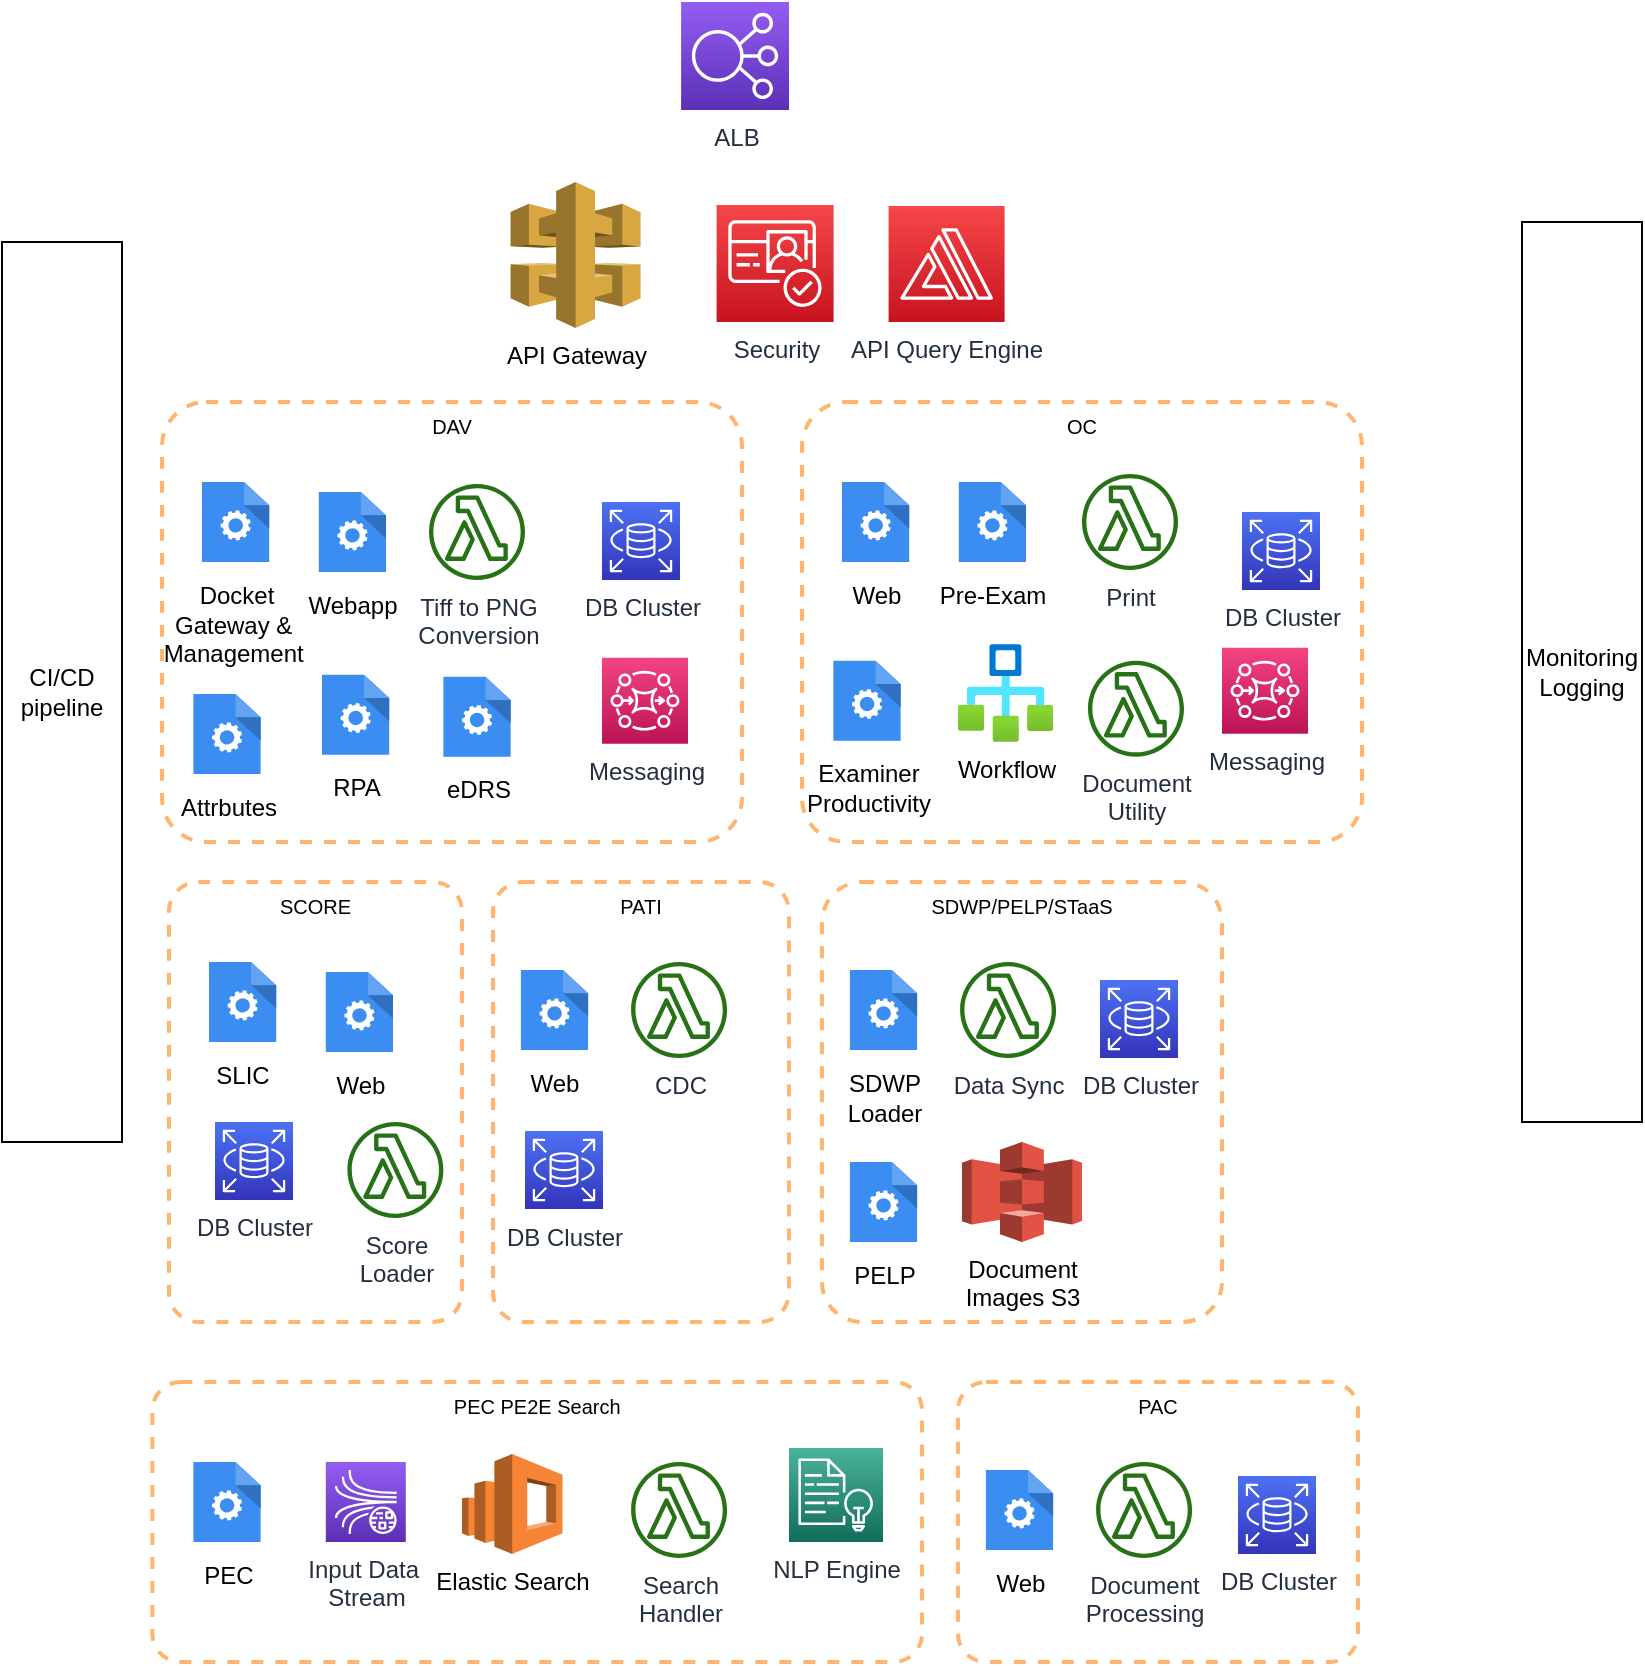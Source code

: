 <mxfile version="14.8.0" type="github">
  <diagram id="6d-4Xsch6bMjkRyO032N" name="Page-1">
    <mxGraphModel dx="1024" dy="484" grid="1" gridSize="10" guides="1" tooltips="1" connect="1" arrows="1" fold="1" page="1" pageScale="1" pageWidth="850" pageHeight="1100" math="0" shadow="0">
      <root>
        <mxCell id="0" />
        <mxCell id="1" parent="0" />
        <mxCell id="kld9UytfRzcDtYNaOlbs-71" value="SDWP/PELP/STaaS" style="rounded=1;arcSize=10;dashed=1;fillColor=none;gradientColor=none;strokeWidth=2;fontSize=10;verticalAlign=top;strokeColor=#FFB570;" vertex="1" parent="1">
          <mxGeometry x="420" y="510" width="200" height="220" as="geometry" />
        </mxCell>
        <mxCell id="kld9UytfRzcDtYNaOlbs-92" value="PAC" style="rounded=1;arcSize=10;dashed=1;fillColor=none;gradientColor=none;strokeWidth=2;fontSize=10;verticalAlign=top;strokeColor=#FFB570;" vertex="1" parent="1">
          <mxGeometry x="488" y="760" width="200" height="140" as="geometry" />
        </mxCell>
        <mxCell id="kld9UytfRzcDtYNaOlbs-33" value="DAV" style="rounded=1;arcSize=10;dashed=1;fillColor=none;gradientColor=none;strokeWidth=2;fontSize=10;verticalAlign=top;strokeColor=#FFB570;" vertex="1" parent="1">
          <mxGeometry x="90" y="270" width="290" height="220" as="geometry" />
        </mxCell>
        <mxCell id="kld9UytfRzcDtYNaOlbs-12" value="Monitoring&lt;br&gt;Logging" style="rounded=0;whiteSpace=wrap;html=1;" vertex="1" parent="1">
          <mxGeometry x="770" y="180" width="60" height="450" as="geometry" />
        </mxCell>
        <mxCell id="kld9UytfRzcDtYNaOlbs-13" value="CI/CD pipeline" style="rounded=0;whiteSpace=wrap;html=1;" vertex="1" parent="1">
          <mxGeometry x="10" y="190" width="60" height="450" as="geometry" />
        </mxCell>
        <mxCell id="kld9UytfRzcDtYNaOlbs-34" value="&lt;br&gt;&lt;br&gt;&lt;br&gt;Docket &lt;br&gt;Gateway &amp;amp;&amp;nbsp;&lt;br&gt;Management&amp;nbsp;" style="html=1;aspect=fixed;strokeColor=none;shadow=0;align=center;verticalAlign=top;fillColor=#3B8DF1;shape=mxgraph.gcp2.process" vertex="1" parent="1">
          <mxGeometry x="110" y="310" width="33.6" height="40" as="geometry" />
        </mxCell>
        <mxCell id="kld9UytfRzcDtYNaOlbs-35" value="&lt;br&gt;&lt;br&gt;&lt;br&gt;Attrbutes" style="html=1;aspect=fixed;strokeColor=none;shadow=0;align=center;verticalAlign=top;fillColor=#3B8DF1;shape=mxgraph.gcp2.process" vertex="1" parent="1">
          <mxGeometry x="105.7" y="416" width="33.6" height="40" as="geometry" />
        </mxCell>
        <mxCell id="kld9UytfRzcDtYNaOlbs-36" value="&lt;br&gt;&lt;br&gt;&lt;br&gt;Webapp" style="html=1;aspect=fixed;strokeColor=none;shadow=0;align=center;verticalAlign=top;fillColor=#3B8DF1;shape=mxgraph.gcp2.process" vertex="1" parent="1">
          <mxGeometry x="168.4" y="315" width="33.6" height="40" as="geometry" />
        </mxCell>
        <mxCell id="kld9UytfRzcDtYNaOlbs-37" value="&lt;br&gt;&lt;br&gt;&lt;br&gt;RPA" style="html=1;aspect=fixed;strokeColor=none;shadow=0;align=center;verticalAlign=top;fillColor=#3B8DF1;shape=mxgraph.gcp2.process" vertex="1" parent="1">
          <mxGeometry x="170" y="406.33" width="33.6" height="40" as="geometry" />
        </mxCell>
        <mxCell id="kld9UytfRzcDtYNaOlbs-38" value="Tiff to PNG &lt;br&gt;Conversion" style="outlineConnect=0;fontColor=#232F3E;gradientColor=none;fillColor=#277116;strokeColor=none;dashed=0;verticalLabelPosition=bottom;verticalAlign=top;align=center;html=1;fontSize=12;fontStyle=0;aspect=fixed;pointerEvents=1;shape=mxgraph.aws4.lambda_function;" vertex="1" parent="1">
          <mxGeometry x="223.5" y="311" width="48" height="48" as="geometry" />
        </mxCell>
        <mxCell id="kld9UytfRzcDtYNaOlbs-40" value="OC" style="rounded=1;arcSize=10;dashed=1;fillColor=none;gradientColor=none;strokeWidth=2;fontSize=10;verticalAlign=top;strokeColor=#FFB570;" vertex="1" parent="1">
          <mxGeometry x="410" y="270" width="280" height="220" as="geometry" />
        </mxCell>
        <mxCell id="kld9UytfRzcDtYNaOlbs-41" value="&lt;br&gt;&lt;br&gt;&lt;br&gt;Web" style="html=1;aspect=fixed;strokeColor=none;shadow=0;align=center;verticalAlign=top;fillColor=#3B8DF1;shape=mxgraph.gcp2.process" vertex="1" parent="1">
          <mxGeometry x="430" y="310" width="33.6" height="40" as="geometry" />
        </mxCell>
        <mxCell id="kld9UytfRzcDtYNaOlbs-42" value="&lt;br&gt;&lt;br&gt;&lt;br&gt;Examiner&lt;br&gt;Productivity" style="html=1;aspect=fixed;strokeColor=none;shadow=0;align=center;verticalAlign=top;fillColor=#3B8DF1;shape=mxgraph.gcp2.process" vertex="1" parent="1">
          <mxGeometry x="425.7" y="399.33" width="33.6" height="40" as="geometry" />
        </mxCell>
        <mxCell id="kld9UytfRzcDtYNaOlbs-43" value="&lt;br&gt;&lt;br&gt;&lt;br&gt;Pre-Exam" style="html=1;aspect=fixed;strokeColor=none;shadow=0;align=center;verticalAlign=top;fillColor=#3B8DF1;shape=mxgraph.gcp2.process" vertex="1" parent="1">
          <mxGeometry x="488.4" y="310" width="33.6" height="40" as="geometry" />
        </mxCell>
        <mxCell id="kld9UytfRzcDtYNaOlbs-45" value="Print" style="outlineConnect=0;fontColor=#232F3E;gradientColor=none;fillColor=#277116;strokeColor=none;dashed=0;verticalLabelPosition=bottom;verticalAlign=top;align=center;html=1;fontSize=12;fontStyle=0;aspect=fixed;pointerEvents=1;shape=mxgraph.aws4.lambda_function;" vertex="1" parent="1">
          <mxGeometry x="550" y="306" width="48" height="48" as="geometry" />
        </mxCell>
        <mxCell id="kld9UytfRzcDtYNaOlbs-46" value="Document &lt;br&gt;Utility&lt;br&gt;" style="outlineConnect=0;fontColor=#232F3E;gradientColor=none;fillColor=#277116;strokeColor=none;dashed=0;verticalLabelPosition=bottom;verticalAlign=top;align=center;html=1;fontSize=12;fontStyle=0;aspect=fixed;pointerEvents=1;shape=mxgraph.aws4.lambda_function;" vertex="1" parent="1">
          <mxGeometry x="553" y="399.33" width="48" height="48" as="geometry" />
        </mxCell>
        <mxCell id="kld9UytfRzcDtYNaOlbs-48" value="Workflow" style="aspect=fixed;html=1;points=[];align=center;image;fontSize=12;image=img/lib/azure2/general/Workflow.svg;" vertex="1" parent="1">
          <mxGeometry x="488" y="391" width="47.6" height="49" as="geometry" />
        </mxCell>
        <mxCell id="kld9UytfRzcDtYNaOlbs-51" value="&lt;br&gt;&lt;br&gt;&lt;br&gt;eDRS" style="html=1;aspect=fixed;strokeColor=none;shadow=0;align=center;verticalAlign=top;fillColor=#3B8DF1;shape=mxgraph.gcp2.process" vertex="1" parent="1">
          <mxGeometry x="230.7" y="407.33" width="33.6" height="40" as="geometry" />
        </mxCell>
        <mxCell id="kld9UytfRzcDtYNaOlbs-52" value="SCORE" style="rounded=1;arcSize=10;dashed=1;fillColor=none;gradientColor=none;strokeWidth=2;fontSize=10;verticalAlign=top;strokeColor=#FFB570;" vertex="1" parent="1">
          <mxGeometry x="93.5" y="510" width="146.5" height="220" as="geometry" />
        </mxCell>
        <mxCell id="kld9UytfRzcDtYNaOlbs-53" value="&lt;br&gt;&lt;br&gt;&lt;br&gt;SLIC" style="html=1;aspect=fixed;strokeColor=none;shadow=0;align=center;verticalAlign=top;fillColor=#3B8DF1;shape=mxgraph.gcp2.process" vertex="1" parent="1">
          <mxGeometry x="113.5" y="550" width="33.6" height="40" as="geometry" />
        </mxCell>
        <mxCell id="kld9UytfRzcDtYNaOlbs-55" value="&lt;br&gt;&lt;br&gt;&lt;br&gt;Web" style="html=1;aspect=fixed;strokeColor=none;shadow=0;align=center;verticalAlign=top;fillColor=#3B8DF1;shape=mxgraph.gcp2.process" vertex="1" parent="1">
          <mxGeometry x="171.9" y="555" width="33.6" height="40" as="geometry" />
        </mxCell>
        <mxCell id="kld9UytfRzcDtYNaOlbs-57" value="Score &lt;br&gt;Loader" style="outlineConnect=0;fontColor=#232F3E;gradientColor=none;fillColor=#277116;strokeColor=none;dashed=0;verticalLabelPosition=bottom;verticalAlign=top;align=center;html=1;fontSize=12;fontStyle=0;aspect=fixed;pointerEvents=1;shape=mxgraph.aws4.lambda_function;" vertex="1" parent="1">
          <mxGeometry x="182.7" y="630" width="48" height="48" as="geometry" />
        </mxCell>
        <mxCell id="kld9UytfRzcDtYNaOlbs-59" value="DB Cluster" style="points=[[0,0,0],[0.25,0,0],[0.5,0,0],[0.75,0,0],[1,0,0],[0,1,0],[0.25,1,0],[0.5,1,0],[0.75,1,0],[1,1,0],[0,0.25,0],[0,0.5,0],[0,0.75,0],[1,0.25,0],[1,0.5,0],[1,0.75,0]];outlineConnect=0;fontColor=#232F3E;gradientColor=#4D72F3;gradientDirection=north;fillColor=#3334B9;strokeColor=#ffffff;dashed=0;verticalLabelPosition=bottom;verticalAlign=top;align=center;html=1;fontSize=12;fontStyle=0;aspect=fixed;shape=mxgraph.aws4.resourceIcon;resIcon=mxgraph.aws4.rds;" vertex="1" parent="1">
          <mxGeometry x="310" y="320" width="39" height="39" as="geometry" />
        </mxCell>
        <mxCell id="kld9UytfRzcDtYNaOlbs-61" value="Messaging" style="points=[[0,0,0],[0.25,0,0],[0.5,0,0],[0.75,0,0],[1,0,0],[0,1,0],[0.25,1,0],[0.5,1,0],[0.75,1,0],[1,1,0],[0,0.25,0],[0,0.5,0],[0,0.75,0],[1,0.25,0],[1,0.5,0],[1,0.75,0]];outlineConnect=0;fontColor=#232F3E;gradientColor=#F34482;gradientDirection=north;fillColor=#BC1356;strokeColor=#ffffff;dashed=0;verticalLabelPosition=bottom;verticalAlign=top;align=center;html=1;fontSize=12;fontStyle=0;aspect=fixed;shape=mxgraph.aws4.resourceIcon;resIcon=mxgraph.aws4.mq;" vertex="1" parent="1">
          <mxGeometry x="310" y="397.83" width="43" height="43" as="geometry" />
        </mxCell>
        <mxCell id="kld9UytfRzcDtYNaOlbs-62" value="DB Cluster" style="points=[[0,0,0],[0.25,0,0],[0.5,0,0],[0.75,0,0],[1,0,0],[0,1,0],[0.25,1,0],[0.5,1,0],[0.75,1,0],[1,1,0],[0,0.25,0],[0,0.5,0],[0,0.75,0],[1,0.25,0],[1,0.5,0],[1,0.75,0]];outlineConnect=0;fontColor=#232F3E;gradientColor=#4D72F3;gradientDirection=north;fillColor=#3334B9;strokeColor=#ffffff;dashed=0;verticalLabelPosition=bottom;verticalAlign=top;align=center;html=1;fontSize=12;fontStyle=0;aspect=fixed;shape=mxgraph.aws4.resourceIcon;resIcon=mxgraph.aws4.rds;" vertex="1" parent="1">
          <mxGeometry x="559" y="559" width="39" height="39" as="geometry" />
        </mxCell>
        <mxCell id="kld9UytfRzcDtYNaOlbs-63" value="Messaging" style="points=[[0,0,0],[0.25,0,0],[0.5,0,0],[0.75,0,0],[1,0,0],[0,1,0],[0.25,1,0],[0.5,1,0],[0.75,1,0],[1,1,0],[0,0.25,0],[0,0.5,0],[0,0.75,0],[1,0.25,0],[1,0.5,0],[1,0.75,0]];outlineConnect=0;fontColor=#232F3E;gradientColor=#F34482;gradientDirection=north;fillColor=#BC1356;strokeColor=#ffffff;dashed=0;verticalLabelPosition=bottom;verticalAlign=top;align=center;html=1;fontSize=12;fontStyle=0;aspect=fixed;shape=mxgraph.aws4.resourceIcon;resIcon=mxgraph.aws4.mq;" vertex="1" parent="1">
          <mxGeometry x="620" y="392.83" width="43" height="43" as="geometry" />
        </mxCell>
        <mxCell id="kld9UytfRzcDtYNaOlbs-66" value="API Gateway" style="outlineConnect=0;dashed=0;verticalLabelPosition=bottom;verticalAlign=top;align=center;html=1;shape=mxgraph.aws3.api_gateway;fillColor=#D9A741;gradientColor=none;" vertex="1" parent="1">
          <mxGeometry x="264.3" y="160" width="65" height="73" as="geometry" />
        </mxCell>
        <mxCell id="kld9UytfRzcDtYNaOlbs-67" value="PATI" style="rounded=1;arcSize=10;dashed=1;fillColor=none;gradientColor=none;strokeWidth=2;fontSize=10;verticalAlign=top;strokeColor=#FFB570;" vertex="1" parent="1">
          <mxGeometry x="255.5" y="510" width="148" height="220" as="geometry" />
        </mxCell>
        <mxCell id="kld9UytfRzcDtYNaOlbs-69" value="&lt;br&gt;&lt;br&gt;&lt;br&gt;Web" style="html=1;aspect=fixed;strokeColor=none;shadow=0;align=center;verticalAlign=top;fillColor=#3B8DF1;shape=mxgraph.gcp2.process" vertex="1" parent="1">
          <mxGeometry x="269.45" y="554" width="33.6" height="40" as="geometry" />
        </mxCell>
        <mxCell id="kld9UytfRzcDtYNaOlbs-70" value="CDC" style="outlineConnect=0;fontColor=#232F3E;gradientColor=none;fillColor=#277116;strokeColor=none;dashed=0;verticalLabelPosition=bottom;verticalAlign=top;align=center;html=1;fontSize=12;fontStyle=0;aspect=fixed;pointerEvents=1;shape=mxgraph.aws4.lambda_function;" vertex="1" parent="1">
          <mxGeometry x="324.55" y="550" width="48" height="48" as="geometry" />
        </mxCell>
        <mxCell id="kld9UytfRzcDtYNaOlbs-72" value="&lt;br&gt;&lt;br&gt;&lt;br&gt;SDWP &lt;br&gt;Loader" style="html=1;aspect=fixed;strokeColor=none;shadow=0;align=center;verticalAlign=top;fillColor=#3B8DF1;shape=mxgraph.gcp2.process" vertex="1" parent="1">
          <mxGeometry x="433.95" y="554" width="33.6" height="40" as="geometry" />
        </mxCell>
        <mxCell id="kld9UytfRzcDtYNaOlbs-73" value="Data Sync" style="outlineConnect=0;fontColor=#232F3E;gradientColor=none;fillColor=#277116;strokeColor=none;dashed=0;verticalLabelPosition=bottom;verticalAlign=top;align=center;html=1;fontSize=12;fontStyle=0;aspect=fixed;pointerEvents=1;shape=mxgraph.aws4.lambda_function;" vertex="1" parent="1">
          <mxGeometry x="489.05" y="550" width="48" height="48" as="geometry" />
        </mxCell>
        <mxCell id="kld9UytfRzcDtYNaOlbs-74" value="DB Cluster" style="points=[[0,0,0],[0.25,0,0],[0.5,0,0],[0.75,0,0],[1,0,0],[0,1,0],[0.25,1,0],[0.5,1,0],[0.75,1,0],[1,1,0],[0,0.25,0],[0,0.5,0],[0,0.75,0],[1,0.25,0],[1,0.5,0],[1,0.75,0]];outlineConnect=0;fontColor=#232F3E;gradientColor=#4D72F3;gradientDirection=north;fillColor=#3334B9;strokeColor=#ffffff;dashed=0;verticalLabelPosition=bottom;verticalAlign=top;align=center;html=1;fontSize=12;fontStyle=0;aspect=fixed;shape=mxgraph.aws4.resourceIcon;resIcon=mxgraph.aws4.rds;" vertex="1" parent="1">
          <mxGeometry x="116.5" y="630" width="39" height="39" as="geometry" />
        </mxCell>
        <mxCell id="kld9UytfRzcDtYNaOlbs-75" value="DB Cluster" style="points=[[0,0,0],[0.25,0,0],[0.5,0,0],[0.75,0,0],[1,0,0],[0,1,0],[0.25,1,0],[0.5,1,0],[0.75,1,0],[1,1,0],[0,0.25,0],[0,0.5,0],[0,0.75,0],[1,0.25,0],[1,0.5,0],[1,0.75,0]];outlineConnect=0;fontColor=#232F3E;gradientColor=#4D72F3;gradientDirection=north;fillColor=#3334B9;strokeColor=#ffffff;dashed=0;verticalLabelPosition=bottom;verticalAlign=top;align=center;html=1;fontSize=12;fontStyle=0;aspect=fixed;shape=mxgraph.aws4.resourceIcon;resIcon=mxgraph.aws4.rds;" vertex="1" parent="1">
          <mxGeometry x="271.5" y="634.5" width="39" height="39" as="geometry" />
        </mxCell>
        <mxCell id="kld9UytfRzcDtYNaOlbs-76" value="&lt;br&gt;&lt;br&gt;&lt;br&gt;PELP" style="html=1;aspect=fixed;strokeColor=none;shadow=0;align=center;verticalAlign=top;fillColor=#3B8DF1;shape=mxgraph.gcp2.process" vertex="1" parent="1">
          <mxGeometry x="433.95" y="650" width="33.6" height="40" as="geometry" />
        </mxCell>
        <mxCell id="kld9UytfRzcDtYNaOlbs-77" value="Document&lt;br&gt;Images S3" style="outlineConnect=0;dashed=0;verticalLabelPosition=bottom;verticalAlign=top;align=center;html=1;shape=mxgraph.aws3.s3;fillColor=#E05243;gradientColor=none;" vertex="1" parent="1">
          <mxGeometry x="490" y="640" width="60" height="50" as="geometry" />
        </mxCell>
        <mxCell id="kld9UytfRzcDtYNaOlbs-78" value="DB Cluster" style="points=[[0,0,0],[0.25,0,0],[0.5,0,0],[0.75,0,0],[1,0,0],[0,1,0],[0.25,1,0],[0.5,1,0],[0.75,1,0],[1,1,0],[0,0.25,0],[0,0.5,0],[0,0.75,0],[1,0.25,0],[1,0.5,0],[1,0.75,0]];outlineConnect=0;fontColor=#232F3E;gradientColor=#4D72F3;gradientDirection=north;fillColor=#3334B9;strokeColor=#ffffff;dashed=0;verticalLabelPosition=bottom;verticalAlign=top;align=center;html=1;fontSize=12;fontStyle=0;aspect=fixed;shape=mxgraph.aws4.resourceIcon;resIcon=mxgraph.aws4.rds;" vertex="1" parent="1">
          <mxGeometry x="630" y="325" width="39" height="39" as="geometry" />
        </mxCell>
        <mxCell id="kld9UytfRzcDtYNaOlbs-80" value="PEC PE2E Search" style="rounded=1;arcSize=10;dashed=1;fillColor=none;gradientColor=none;strokeWidth=2;fontSize=10;verticalAlign=top;strokeColor=#FFB570;" vertex="1" parent="1">
          <mxGeometry x="85.2" y="760" width="384.8" height="140" as="geometry" />
        </mxCell>
        <mxCell id="kld9UytfRzcDtYNaOlbs-85" value="Elastic Search" style="outlineConnect=0;dashed=0;verticalLabelPosition=bottom;verticalAlign=top;align=center;html=1;shape=mxgraph.aws3.elasticsearch_service;fillColor=#F58534;gradientColor=none;" vertex="1" parent="1">
          <mxGeometry x="240" y="796" width="50.25" height="50" as="geometry" />
        </mxCell>
        <mxCell id="kld9UytfRzcDtYNaOlbs-86" value="Search &lt;br&gt;Handler" style="outlineConnect=0;fontColor=#232F3E;gradientColor=none;fillColor=#277116;strokeColor=none;dashed=0;verticalLabelPosition=bottom;verticalAlign=top;align=center;html=1;fontSize=12;fontStyle=0;aspect=fixed;pointerEvents=1;shape=mxgraph.aws4.lambda_function;" vertex="1" parent="1">
          <mxGeometry x="324.55" y="800" width="48" height="48" as="geometry" />
        </mxCell>
        <mxCell id="kld9UytfRzcDtYNaOlbs-87" value="NLP Engine" style="points=[[0,0,0],[0.25,0,0],[0.5,0,0],[0.75,0,0],[1,0,0],[0,1,0],[0.25,1,0],[0.5,1,0],[0.75,1,0],[1,1,0],[0,0.25,0],[0,0.5,0],[0,0.75,0],[1,0.25,0],[1,0.5,0],[1,0.75,0]];outlineConnect=0;fontColor=#232F3E;gradientColor=#4AB29A;gradientDirection=north;fillColor=#116D5B;strokeColor=#ffffff;dashed=0;verticalLabelPosition=bottom;verticalAlign=top;align=center;html=1;fontSize=12;fontStyle=0;aspect=fixed;shape=mxgraph.aws4.resourceIcon;resIcon=mxgraph.aws4.comprehend;" vertex="1" parent="1">
          <mxGeometry x="403.5" y="793" width="47" height="47" as="geometry" />
        </mxCell>
        <mxCell id="kld9UytfRzcDtYNaOlbs-88" value="Input Data&amp;nbsp;&lt;br&gt;Stream" style="points=[[0,0,0],[0.25,0,0],[0.5,0,0],[0.75,0,0],[1,0,0],[0,1,0],[0.25,1,0],[0.5,1,0],[0.75,1,0],[1,1,0],[0,0.25,0],[0,0.5,0],[0,0.75,0],[1,0.25,0],[1,0.5,0],[1,0.75,0]];outlineConnect=0;fontColor=#232F3E;gradientColor=#945DF2;gradientDirection=north;fillColor=#5A30B5;strokeColor=#ffffff;dashed=0;verticalLabelPosition=bottom;verticalAlign=top;align=center;html=1;fontSize=12;fontStyle=0;aspect=fixed;shape=mxgraph.aws4.resourceIcon;resIcon=mxgraph.aws4.kinesis_data_streams;" vertex="1" parent="1">
          <mxGeometry x="171.9" y="800" width="40" height="40" as="geometry" />
        </mxCell>
        <mxCell id="kld9UytfRzcDtYNaOlbs-89" value="&lt;br&gt;&lt;br&gt;&lt;br&gt;PEC" style="html=1;aspect=fixed;strokeColor=none;shadow=0;align=center;verticalAlign=top;fillColor=#3B8DF1;shape=mxgraph.gcp2.process" vertex="1" parent="1">
          <mxGeometry x="105.7" y="800" width="33.6" height="40" as="geometry" />
        </mxCell>
        <mxCell id="kld9UytfRzcDtYNaOlbs-91" value="DB Cluster" style="points=[[0,0,0],[0.25,0,0],[0.5,0,0],[0.75,0,0],[1,0,0],[0,1,0],[0.25,1,0],[0.5,1,0],[0.75,1,0],[1,1,0],[0,0.25,0],[0,0.5,0],[0,0.75,0],[1,0.25,0],[1,0.5,0],[1,0.75,0]];outlineConnect=0;fontColor=#232F3E;gradientColor=#4D72F3;gradientDirection=north;fillColor=#3334B9;strokeColor=#ffffff;dashed=0;verticalLabelPosition=bottom;verticalAlign=top;align=center;html=1;fontSize=12;fontStyle=0;aspect=fixed;shape=mxgraph.aws4.resourceIcon;resIcon=mxgraph.aws4.rds;" vertex="1" parent="1">
          <mxGeometry x="628" y="807" width="39" height="39" as="geometry" />
        </mxCell>
        <mxCell id="kld9UytfRzcDtYNaOlbs-93" value="&lt;br&gt;&lt;br&gt;&lt;br&gt;Web" style="html=1;aspect=fixed;strokeColor=none;shadow=0;align=center;verticalAlign=top;fillColor=#3B8DF1;shape=mxgraph.gcp2.process" vertex="1" parent="1">
          <mxGeometry x="501.95" y="804" width="33.6" height="40" as="geometry" />
        </mxCell>
        <mxCell id="kld9UytfRzcDtYNaOlbs-94" value="Document&lt;br&gt;Processing" style="outlineConnect=0;fontColor=#232F3E;gradientColor=none;fillColor=#277116;strokeColor=none;dashed=0;verticalLabelPosition=bottom;verticalAlign=top;align=center;html=1;fontSize=12;fontStyle=0;aspect=fixed;pointerEvents=1;shape=mxgraph.aws4.lambda_function;" vertex="1" parent="1">
          <mxGeometry x="557.05" y="800" width="48" height="48" as="geometry" />
        </mxCell>
        <mxCell id="kld9UytfRzcDtYNaOlbs-98" value="Security" style="points=[[0,0,0],[0.25,0,0],[0.5,0,0],[0.75,0,0],[1,0,0],[0,1,0],[0.25,1,0],[0.5,1,0],[0.75,1,0],[1,1,0],[0,0.25,0],[0,0.5,0],[0,0.75,0],[1,0.25,0],[1,0.5,0],[1,0.75,0]];outlineConnect=0;fontColor=#232F3E;gradientColor=#F54749;gradientDirection=north;fillColor=#C7131F;strokeColor=#ffffff;dashed=0;verticalLabelPosition=bottom;verticalAlign=top;align=center;html=1;fontSize=12;fontStyle=0;aspect=fixed;shape=mxgraph.aws4.resourceIcon;resIcon=mxgraph.aws4.cognito;" vertex="1" parent="1">
          <mxGeometry x="367.3" y="171.5" width="58.5" height="58.5" as="geometry" />
        </mxCell>
        <mxCell id="kld9UytfRzcDtYNaOlbs-99" value="API Query Engine" style="points=[[0,0,0],[0.25,0,0],[0.5,0,0],[0.75,0,0],[1,0,0],[0,1,0],[0.25,1,0],[0.5,1,0],[0.75,1,0],[1,1,0],[0,0.25,0],[0,0.5,0],[0,0.75,0],[1,0.25,0],[1,0.5,0],[1,0.75,0]];outlineConnect=0;fontColor=#232F3E;gradientColor=#F54749;gradientDirection=north;fillColor=#C7131F;strokeColor=#ffffff;dashed=0;verticalLabelPosition=bottom;verticalAlign=top;align=center;html=1;fontSize=12;fontStyle=0;aspect=fixed;shape=mxgraph.aws4.resourceIcon;resIcon=mxgraph.aws4.amplify;" vertex="1" parent="1">
          <mxGeometry x="453.3" y="172" width="58" height="58" as="geometry" />
        </mxCell>
        <mxCell id="kld9UytfRzcDtYNaOlbs-100" value="ALB" style="points=[[0,0,0],[0.25,0,0],[0.5,0,0],[0.75,0,0],[1,0,0],[0,1,0],[0.25,1,0],[0.5,1,0],[0.75,1,0],[1,1,0],[0,0.25,0],[0,0.5,0],[0,0.75,0],[1,0.25,0],[1,0.5,0],[1,0.75,0]];outlineConnect=0;fontColor=#232F3E;gradientColor=#945DF2;gradientDirection=north;fillColor=#5A30B5;strokeColor=#ffffff;dashed=0;verticalLabelPosition=bottom;verticalAlign=top;align=center;html=1;fontSize=12;fontStyle=0;aspect=fixed;shape=mxgraph.aws4.resourceIcon;resIcon=mxgraph.aws4.elastic_load_balancing;" vertex="1" parent="1">
          <mxGeometry x="349.55" y="70" width="53.95" height="53.95" as="geometry" />
        </mxCell>
      </root>
    </mxGraphModel>
  </diagram>
</mxfile>
